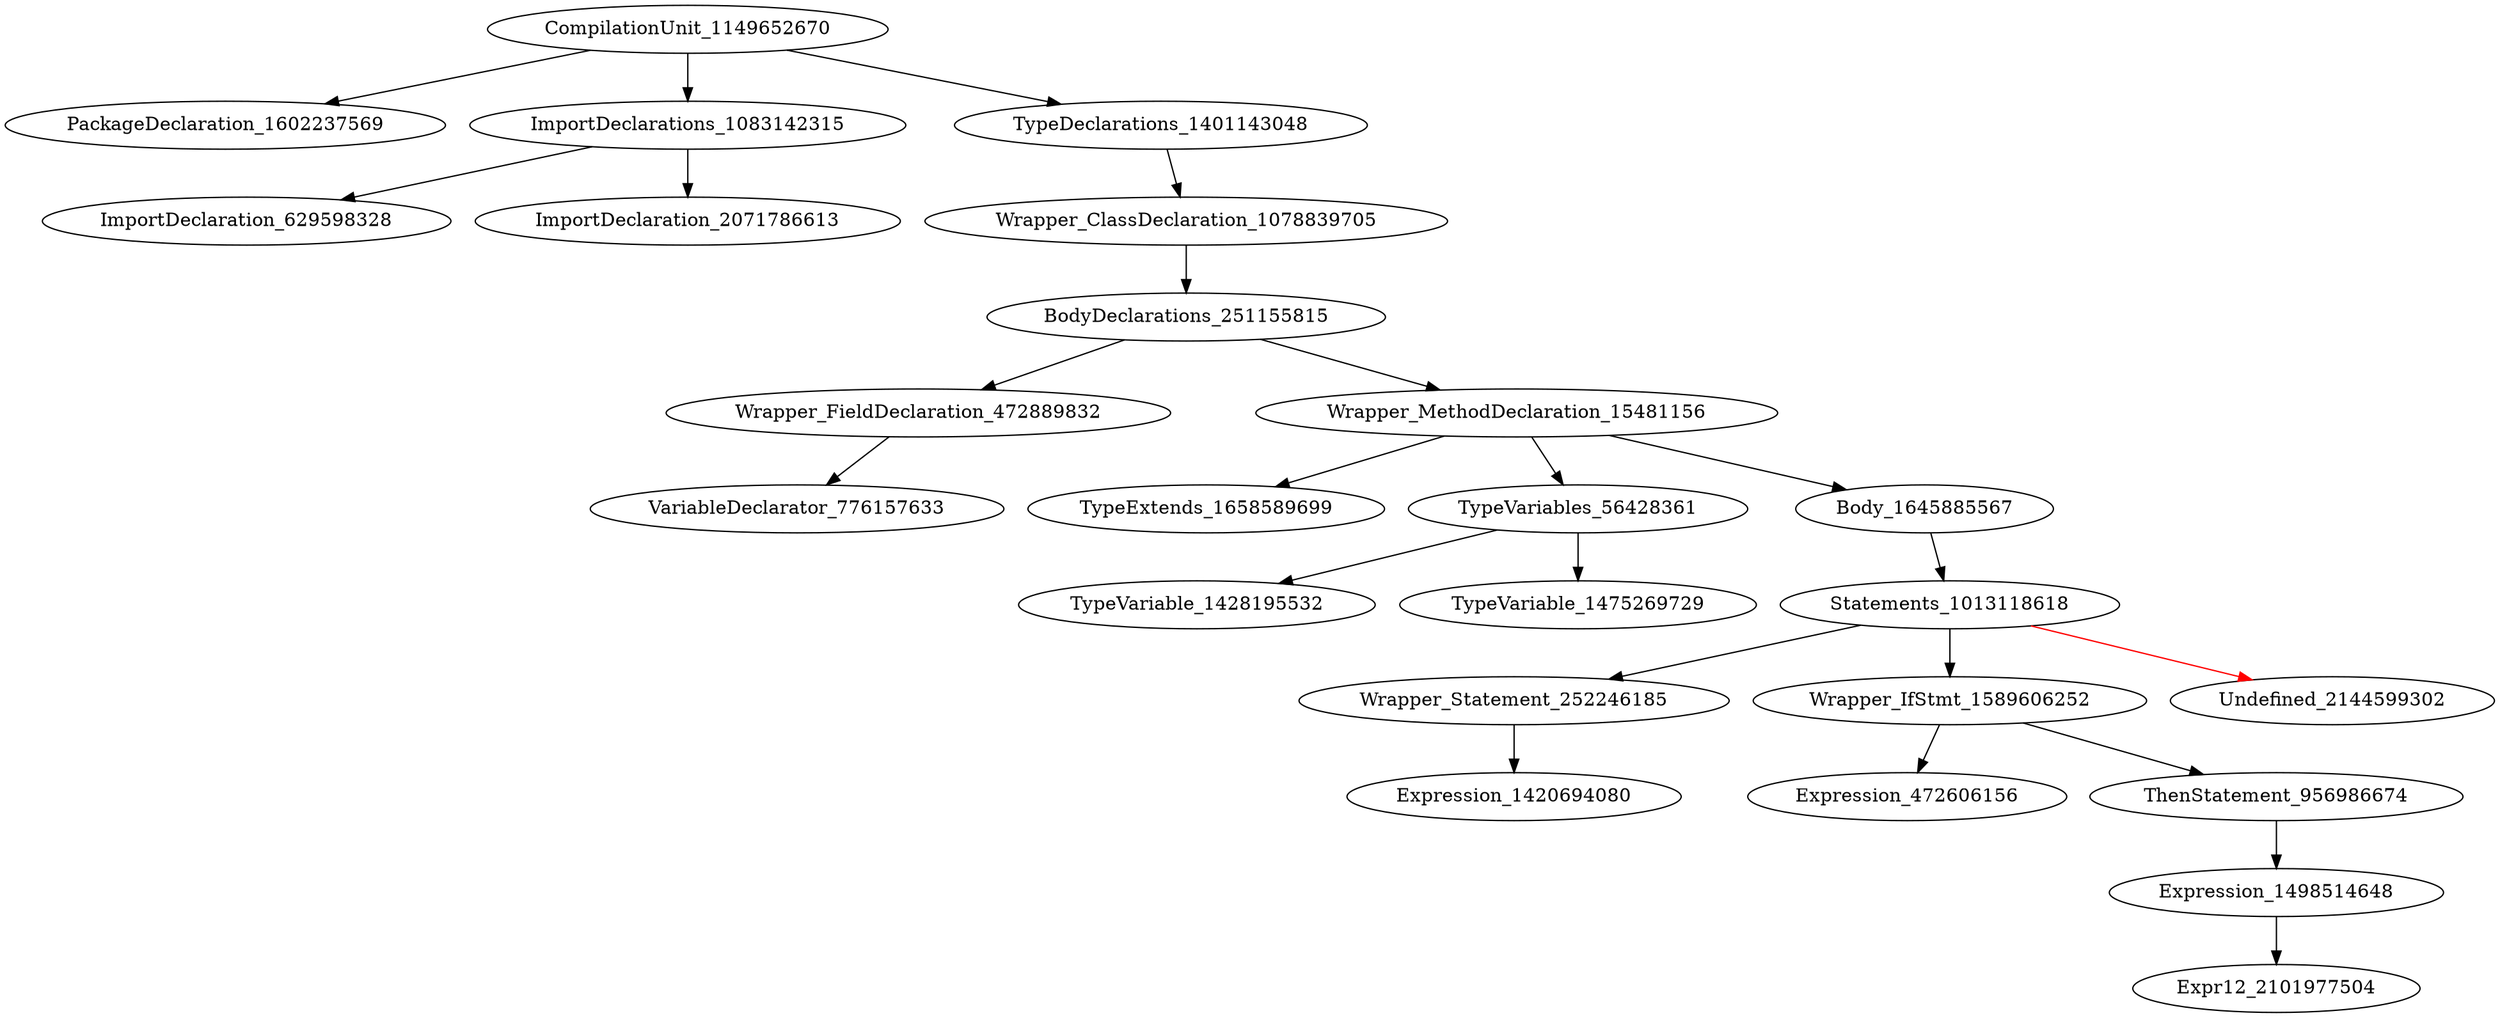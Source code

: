 digraph {
CompilationUnit_1149652670 -> PackageDeclaration_1602237569
CompilationUnit_1149652670 -> ImportDeclarations_1083142315
CompilationUnit_1149652670 -> TypeDeclarations_1401143048
ImportDeclarations_1083142315 -> ImportDeclaration_629598328
ImportDeclarations_1083142315 -> ImportDeclaration_2071786613
TypeDeclarations_1401143048 -> Wrapper_ClassDeclaration_1078839705
Wrapper_ClassDeclaration_1078839705 -> BodyDeclarations_251155815
BodyDeclarations_251155815 -> Wrapper_FieldDeclaration_472889832
BodyDeclarations_251155815 -> Wrapper_MethodDeclaration_15481156
Wrapper_FieldDeclaration_472889832 -> VariableDeclarator_776157633
Wrapper_MethodDeclaration_15481156 -> TypeExtends_1658589699
Wrapper_MethodDeclaration_15481156 -> TypeVariables_56428361
Wrapper_MethodDeclaration_15481156 -> Body_1645885567
TypeVariables_56428361 -> TypeVariable_1428195532
TypeVariables_56428361 -> TypeVariable_1475269729
Body_1645885567 -> Statements_1013118618
Statements_1013118618 -> Wrapper_Statement_252246185
Statements_1013118618 -> Wrapper_IfStmt_1589606252
Statements_1013118618 -> Undefined_2144599302 [color = red] 
Wrapper_Statement_252246185 -> Expression_1420694080
Wrapper_IfStmt_1589606252 -> Expression_472606156
Wrapper_IfStmt_1589606252 -> ThenStatement_956986674
ThenStatement_956986674 -> Expression_1498514648
Expression_1498514648 -> Expr12_2101977504
}